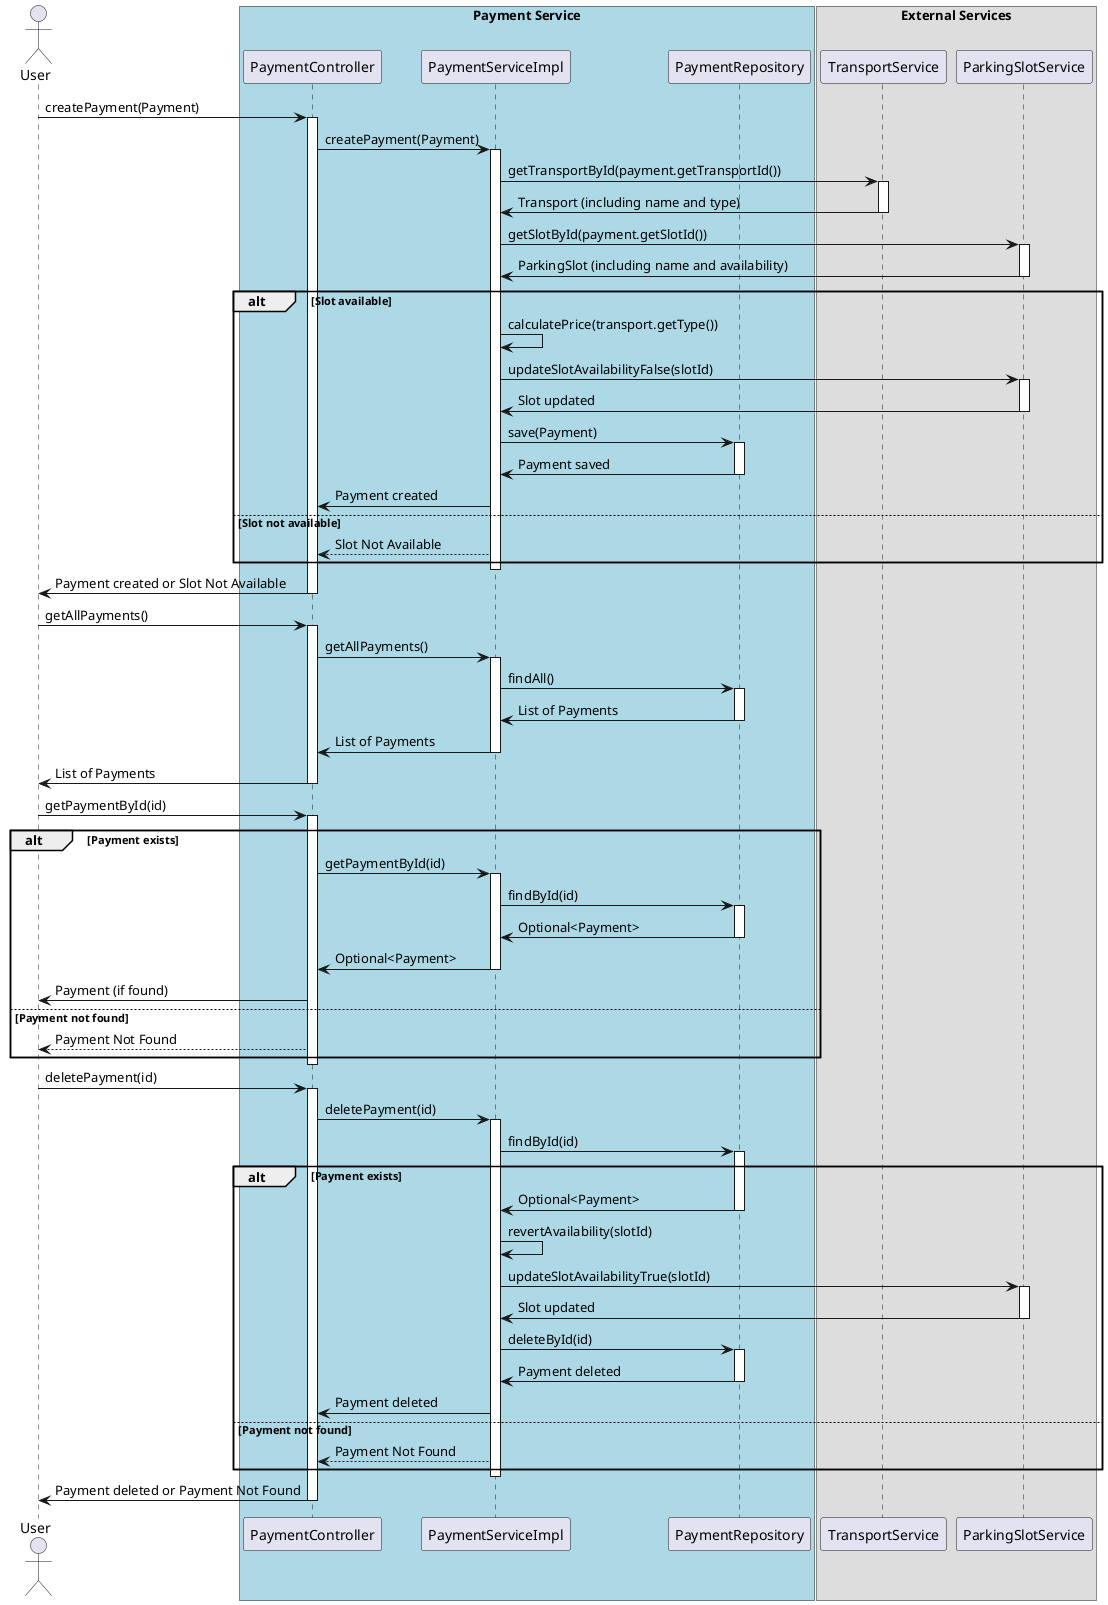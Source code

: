 @startuml
actor User
box "Payment Service" #LightBlue
    participant PaymentController
    participant PaymentServiceImpl
    participant PaymentRepository
end box

box "External Services"
    participant TransportService
    participant ParkingSlotService
end box

User -> PaymentController: createPayment(Payment)
activate PaymentController
PaymentController -> PaymentServiceImpl: createPayment(Payment)
activate PaymentServiceImpl

PaymentServiceImpl -> TransportService: getTransportById(payment.getTransportId())
activate TransportService
TransportService -> PaymentServiceImpl: Transport (including name and type)
deactivate TransportService

PaymentServiceImpl -> ParkingSlotService: getSlotById(payment.getSlotId())
activate ParkingSlotService
ParkingSlotService -> PaymentServiceImpl: ParkingSlot (including name and availability)
deactivate ParkingSlotService

alt Slot available
    PaymentServiceImpl -> PaymentServiceImpl: calculatePrice(transport.getType())
    PaymentServiceImpl -> ParkingSlotService: updateSlotAvailabilityFalse(slotId)
    activate ParkingSlotService
    ParkingSlotService -> PaymentServiceImpl: Slot updated
    deactivate ParkingSlotService

    PaymentServiceImpl -> PaymentRepository: save(Payment)
    activate PaymentRepository
    PaymentRepository -> PaymentServiceImpl: Payment saved
    deactivate PaymentRepository

    PaymentServiceImpl -> PaymentController: Payment created
else Slot not available
    PaymentServiceImpl --> PaymentController: Slot Not Available
end
deactivate PaymentServiceImpl

PaymentController -> User: Payment created or Slot Not Available
deactivate PaymentController

User -> PaymentController: getAllPayments()
activate PaymentController
PaymentController -> PaymentServiceImpl: getAllPayments()
activate PaymentServiceImpl
PaymentServiceImpl -> PaymentRepository: findAll()
activate PaymentRepository
PaymentRepository -> PaymentServiceImpl: List of Payments
deactivate PaymentRepository
PaymentServiceImpl -> PaymentController: List of Payments
deactivate PaymentServiceImpl
PaymentController -> User: List of Payments
deactivate PaymentController

User -> PaymentController: getPaymentById(id)
activate PaymentController
alt Payment exists
    PaymentController -> PaymentServiceImpl: getPaymentById(id)
    activate PaymentServiceImpl
    PaymentServiceImpl -> PaymentRepository: findById(id)
    activate PaymentRepository
    PaymentRepository -> PaymentServiceImpl: Optional<Payment>
    deactivate PaymentRepository
    PaymentServiceImpl -> PaymentController: Optional<Payment>
    deactivate PaymentServiceImpl
    PaymentController -> User: Payment (if found)
else Payment not found
    PaymentController --> User: Payment Not Found
end
deactivate PaymentController

User -> PaymentController: deletePayment(id)
activate PaymentController
PaymentController -> PaymentServiceImpl: deletePayment(id)
activate PaymentServiceImpl
PaymentServiceImpl -> PaymentRepository: findById(id)
activate PaymentRepository
alt Payment exists
    PaymentRepository -> PaymentServiceImpl: Optional<Payment>
    deactivate PaymentRepository
    PaymentServiceImpl -> PaymentServiceImpl: revertAvailability(slotId)
    PaymentServiceImpl -> ParkingSlotService: updateSlotAvailabilityTrue(slotId)
    activate ParkingSlotService
    ParkingSlotService -> PaymentServiceImpl: Slot updated
    deactivate ParkingSlotService

    PaymentServiceImpl -> PaymentRepository: deleteById(id)
    activate PaymentRepository
    PaymentRepository -> PaymentServiceImpl: Payment deleted
    deactivate PaymentRepository

    PaymentServiceImpl -> PaymentController: Payment deleted
else Payment not found
    PaymentServiceImpl --> PaymentController: Payment Not Found
end
deactivate PaymentServiceImpl
PaymentController -> User: Payment deleted or Payment Not Found
deactivate PaymentController
@enduml